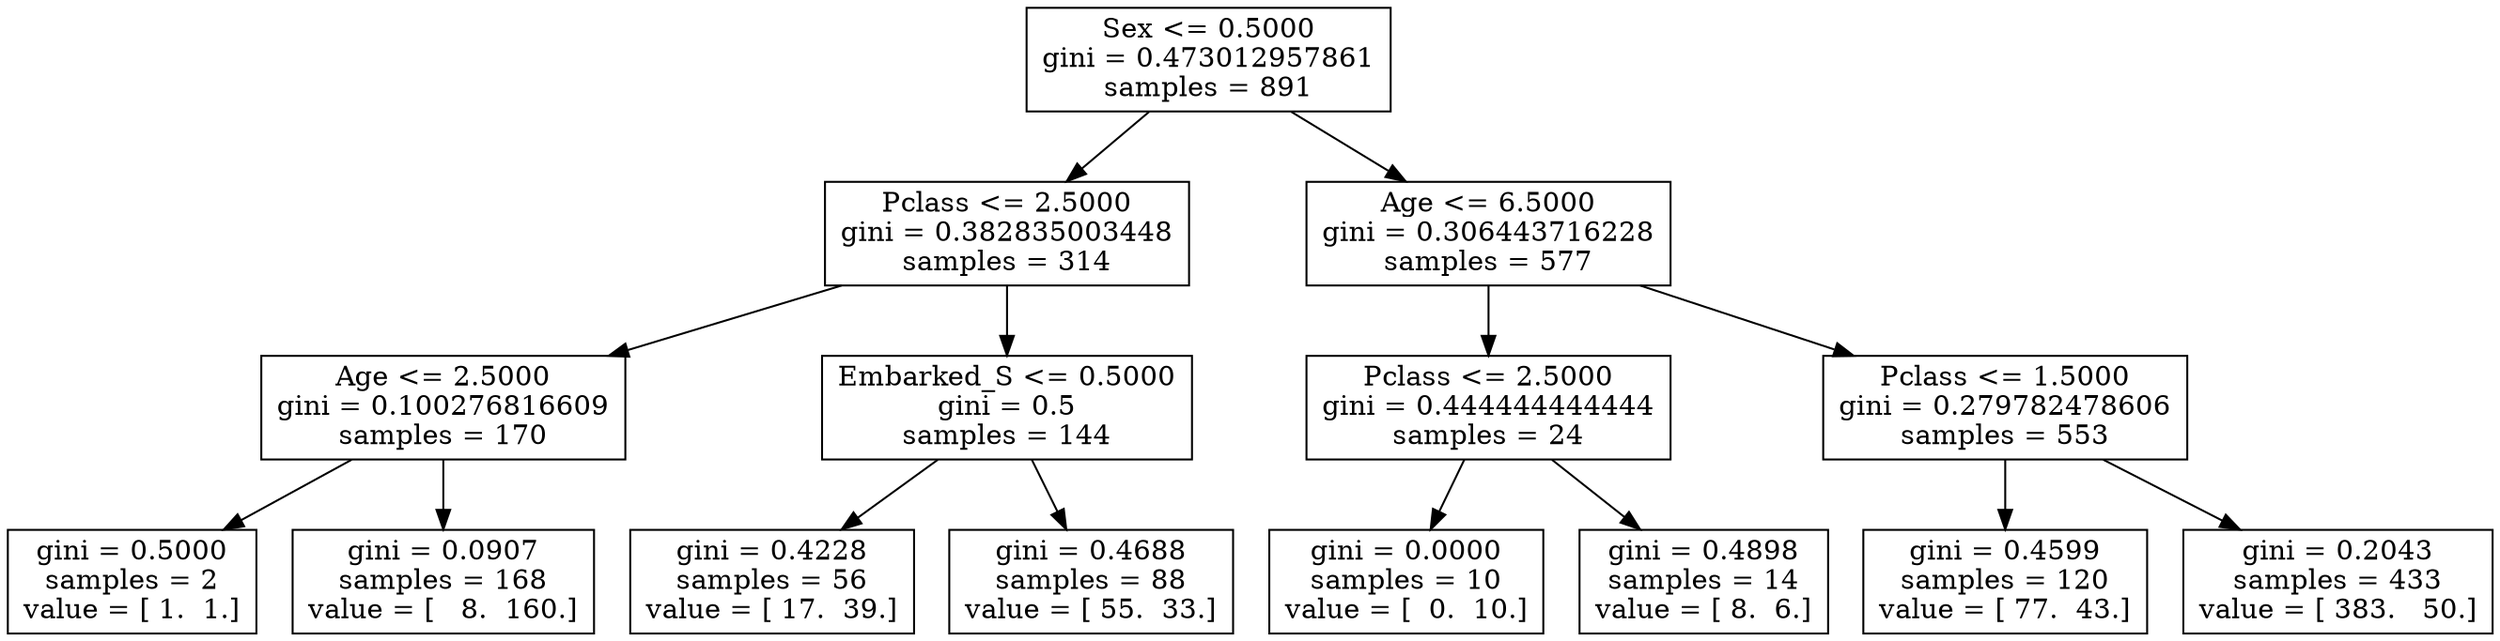 digraph Tree {
0 [label="Sex <= 0.5000\ngini = 0.473012957861\nsamples = 891", shape="box"] ;
1 [label="Pclass <= 2.5000\ngini = 0.382835003448\nsamples = 314", shape="box"] ;
0 -> 1 ;
2 [label="Age <= 2.5000\ngini = 0.100276816609\nsamples = 170", shape="box"] ;
1 -> 2 ;
3 [label="gini = 0.5000\nsamples = 2\nvalue = [ 1.  1.]", shape="box"] ;
2 -> 3 ;
4 [label="gini = 0.0907\nsamples = 168\nvalue = [   8.  160.]", shape="box"] ;
2 -> 4 ;
5 [label="Embarked_S <= 0.5000\ngini = 0.5\nsamples = 144", shape="box"] ;
1 -> 5 ;
6 [label="gini = 0.4228\nsamples = 56\nvalue = [ 17.  39.]", shape="box"] ;
5 -> 6 ;
7 [label="gini = 0.4688\nsamples = 88\nvalue = [ 55.  33.]", shape="box"] ;
5 -> 7 ;
8 [label="Age <= 6.5000\ngini = 0.306443716228\nsamples = 577", shape="box"] ;
0 -> 8 ;
9 [label="Pclass <= 2.5000\ngini = 0.444444444444\nsamples = 24", shape="box"] ;
8 -> 9 ;
10 [label="gini = 0.0000\nsamples = 10\nvalue = [  0.  10.]", shape="box"] ;
9 -> 10 ;
11 [label="gini = 0.4898\nsamples = 14\nvalue = [ 8.  6.]", shape="box"] ;
9 -> 11 ;
12 [label="Pclass <= 1.5000\ngini = 0.279782478606\nsamples = 553", shape="box"] ;
8 -> 12 ;
13 [label="gini = 0.4599\nsamples = 120\nvalue = [ 77.  43.]", shape="box"] ;
12 -> 13 ;
14 [label="gini = 0.2043\nsamples = 433\nvalue = [ 383.   50.]", shape="box"] ;
12 -> 14 ;
}